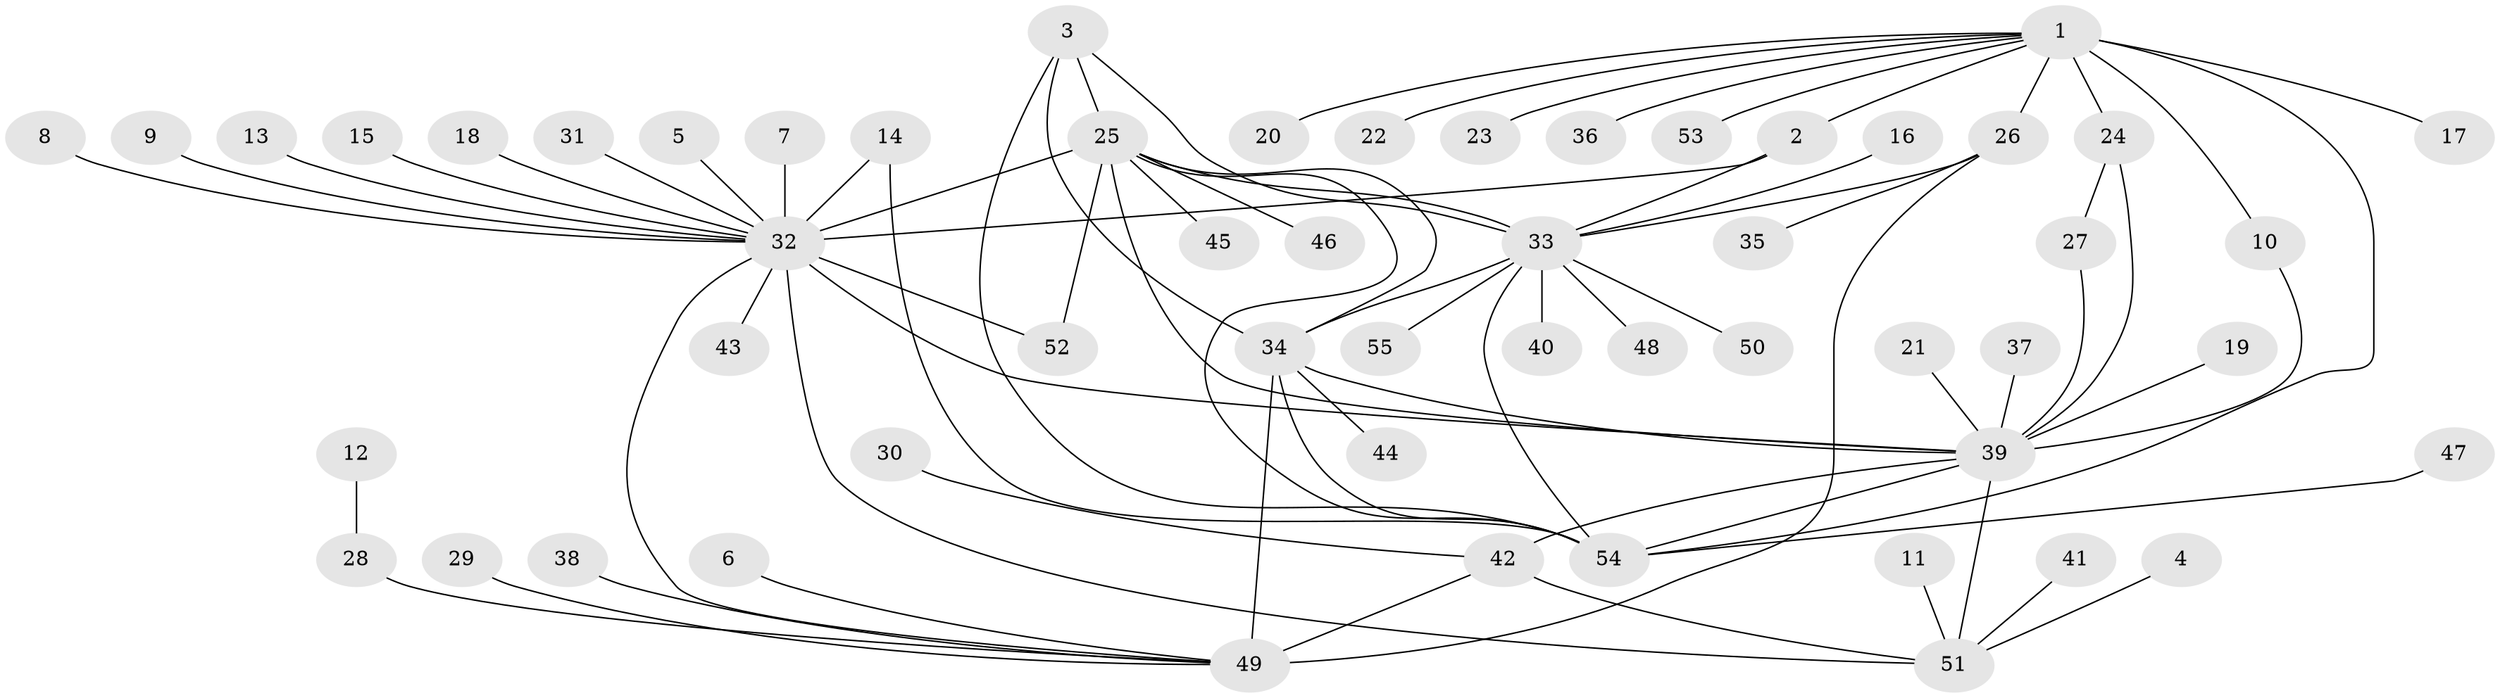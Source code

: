// original degree distribution, {7: 0.05454545454545454, 5: 0.02727272727272727, 9: 0.03636363636363636, 8: 0.00909090909090909, 6: 0.03636363636363636, 12: 0.00909090909090909, 4: 0.01818181818181818, 14: 0.00909090909090909, 10: 0.01818181818181818, 13: 0.00909090909090909, 1: 0.5454545454545454, 3: 0.05454545454545454, 2: 0.17272727272727273}
// Generated by graph-tools (version 1.1) at 2025/50/03/09/25 03:50:31]
// undirected, 55 vertices, 76 edges
graph export_dot {
graph [start="1"]
  node [color=gray90,style=filled];
  1;
  2;
  3;
  4;
  5;
  6;
  7;
  8;
  9;
  10;
  11;
  12;
  13;
  14;
  15;
  16;
  17;
  18;
  19;
  20;
  21;
  22;
  23;
  24;
  25;
  26;
  27;
  28;
  29;
  30;
  31;
  32;
  33;
  34;
  35;
  36;
  37;
  38;
  39;
  40;
  41;
  42;
  43;
  44;
  45;
  46;
  47;
  48;
  49;
  50;
  51;
  52;
  53;
  54;
  55;
  1 -- 2 [weight=1.0];
  1 -- 10 [weight=1.0];
  1 -- 17 [weight=1.0];
  1 -- 20 [weight=1.0];
  1 -- 22 [weight=1.0];
  1 -- 23 [weight=1.0];
  1 -- 24 [weight=4.0];
  1 -- 26 [weight=1.0];
  1 -- 36 [weight=1.0];
  1 -- 53 [weight=1.0];
  1 -- 54 [weight=1.0];
  2 -- 32 [weight=4.0];
  2 -- 33 [weight=1.0];
  3 -- 25 [weight=1.0];
  3 -- 33 [weight=1.0];
  3 -- 34 [weight=1.0];
  3 -- 54 [weight=1.0];
  4 -- 51 [weight=1.0];
  5 -- 32 [weight=1.0];
  6 -- 49 [weight=1.0];
  7 -- 32 [weight=1.0];
  8 -- 32 [weight=1.0];
  9 -- 32 [weight=1.0];
  10 -- 39 [weight=1.0];
  11 -- 51 [weight=1.0];
  12 -- 28 [weight=1.0];
  13 -- 32 [weight=1.0];
  14 -- 32 [weight=1.0];
  14 -- 54 [weight=1.0];
  15 -- 32 [weight=1.0];
  16 -- 33 [weight=1.0];
  18 -- 32 [weight=1.0];
  19 -- 39 [weight=1.0];
  21 -- 39 [weight=1.0];
  24 -- 27 [weight=1.0];
  24 -- 39 [weight=1.0];
  25 -- 32 [weight=1.0];
  25 -- 33 [weight=1.0];
  25 -- 34 [weight=1.0];
  25 -- 39 [weight=1.0];
  25 -- 45 [weight=1.0];
  25 -- 46 [weight=1.0];
  25 -- 52 [weight=1.0];
  25 -- 54 [weight=1.0];
  26 -- 33 [weight=1.0];
  26 -- 35 [weight=1.0];
  26 -- 49 [weight=4.0];
  27 -- 39 [weight=1.0];
  28 -- 49 [weight=1.0];
  29 -- 49 [weight=1.0];
  30 -- 42 [weight=1.0];
  31 -- 32 [weight=1.0];
  32 -- 39 [weight=1.0];
  32 -- 43 [weight=1.0];
  32 -- 49 [weight=1.0];
  32 -- 51 [weight=1.0];
  32 -- 52 [weight=1.0];
  33 -- 34 [weight=1.0];
  33 -- 40 [weight=1.0];
  33 -- 48 [weight=1.0];
  33 -- 50 [weight=1.0];
  33 -- 54 [weight=1.0];
  33 -- 55 [weight=1.0];
  34 -- 39 [weight=1.0];
  34 -- 44 [weight=1.0];
  34 -- 49 [weight=1.0];
  34 -- 54 [weight=1.0];
  37 -- 39 [weight=1.0];
  38 -- 49 [weight=1.0];
  39 -- 42 [weight=1.0];
  39 -- 51 [weight=3.0];
  39 -- 54 [weight=1.0];
  41 -- 51 [weight=1.0];
  42 -- 49 [weight=1.0];
  42 -- 51 [weight=3.0];
  47 -- 54 [weight=1.0];
}
